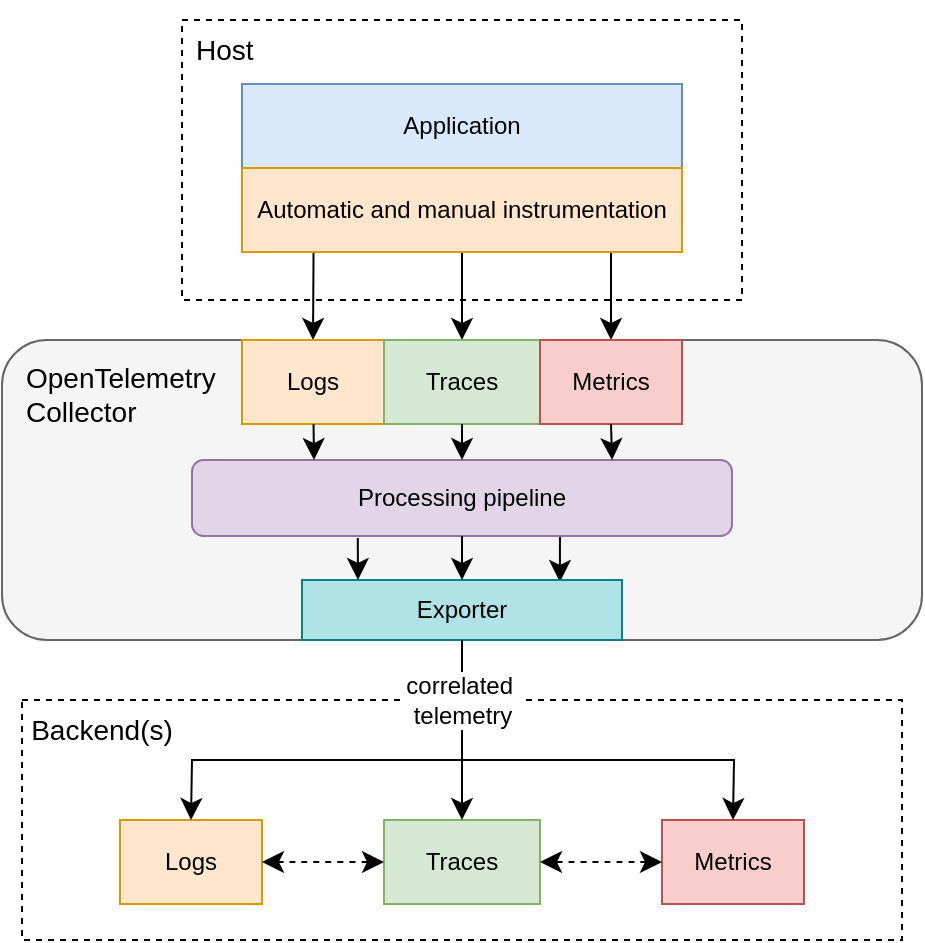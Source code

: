 <mxfile version="24.2.5" type="device">
  <diagram name="Page-1" id="LYMdJRxrYTQsAfHXI3i9">
    <mxGraphModel dx="1042" dy="538" grid="1" gridSize="10" guides="1" tooltips="1" connect="1" arrows="1" fold="1" page="0" pageScale="1" pageWidth="827" pageHeight="1169" math="0" shadow="0">
      <root>
        <mxCell id="0" />
        <mxCell id="1" parent="0" />
        <mxCell id="r6eJtlauYgoKBoreaXhq-23" value="" style="endArrow=classic;html=1;rounded=0;fontSize=12;startSize=8;endSize=8;curved=1;exitX=0.5;exitY=1;exitDx=0;exitDy=0;entryX=0.5;entryY=0;entryDx=0;entryDy=0;" parent="1" target="r6eJtlauYgoKBoreaXhq-36" edge="1">
          <mxGeometry width="50" height="50" relative="1" as="geometry">
            <mxPoint x="210" y="206" as="sourcePoint" />
            <mxPoint x="210" y="300" as="targetPoint" />
          </mxGeometry>
        </mxCell>
        <mxCell id="r6eJtlauYgoKBoreaXhq-24" value="" style="endArrow=classic;html=1;rounded=0;fontSize=12;startSize=8;endSize=8;curved=1;exitX=0.5;exitY=1;exitDx=0;exitDy=0;entryX=0.5;entryY=0;entryDx=0;entryDy=0;" parent="1" target="r6eJtlauYgoKBoreaXhq-37" edge="1">
          <mxGeometry width="50" height="50" relative="1" as="geometry">
            <mxPoint x="284.5" y="206" as="sourcePoint" />
            <mxPoint x="405" y="300" as="targetPoint" />
          </mxGeometry>
        </mxCell>
        <mxCell id="r6eJtlauYgoKBoreaXhq-33" value="" style="rounded=1;whiteSpace=wrap;html=1;fillColor=#f5f5f5;fontColor=#333333;strokeColor=#666666;" parent="1" vertex="1">
          <mxGeometry x="-20" y="280" width="460" height="150" as="geometry" />
        </mxCell>
        <mxCell id="r6eJtlauYgoKBoreaXhq-48" value="" style="endArrow=classic;html=1;rounded=0;fontSize=12;startSize=8;endSize=8;curved=1;entryX=0.806;entryY=0.033;entryDx=0;entryDy=0;entryPerimeter=0;" parent="1" target="r6eJtlauYgoKBoreaXhq-39" edge="1">
          <mxGeometry width="50" height="50" relative="1" as="geometry">
            <mxPoint x="259" y="370" as="sourcePoint" />
            <mxPoint x="220" y="410" as="targetPoint" />
          </mxGeometry>
        </mxCell>
        <mxCell id="r6eJtlauYgoKBoreaXhq-22" value="" style="endArrow=classic;html=1;rounded=0;fontSize=12;startSize=8;endSize=8;curved=1;entryX=0.5;entryY=0;entryDx=0;entryDy=0;" parent="1" target="r6eJtlauYgoKBoreaXhq-35" edge="1">
          <mxGeometry width="50" height="50" relative="1" as="geometry">
            <mxPoint x="136" y="200" as="sourcePoint" />
            <mxPoint x="40" y="300" as="targetPoint" />
          </mxGeometry>
        </mxCell>
        <mxCell id="r6eJtlauYgoKBoreaXhq-1" value="" style="rounded=0;whiteSpace=wrap;html=1;dashed=1;fillColor=none;" parent="1" vertex="1">
          <mxGeometry x="70" y="120" width="280" height="140" as="geometry" />
        </mxCell>
        <mxCell id="r6eJtlauYgoKBoreaXhq-2" value="Host" style="text;html=1;align=left;verticalAlign=middle;whiteSpace=wrap;rounded=0;fontSize=14;" parent="1" vertex="1">
          <mxGeometry x="75" y="120" width="40" height="30" as="geometry" />
        </mxCell>
        <mxCell id="r6eJtlauYgoKBoreaXhq-3" value="Application" style="rounded=0;whiteSpace=wrap;html=1;fillColor=#dae8fc;strokeColor=#6c8ebf;" parent="1" vertex="1">
          <mxGeometry x="100" y="152" width="220" height="42" as="geometry" />
        </mxCell>
        <mxCell id="r6eJtlauYgoKBoreaXhq-14" value="Automatic and manual instrumentation" style="rounded=0;whiteSpace=wrap;html=1;fillColor=#ffe6cc;strokeColor=#d79b00;" parent="1" vertex="1">
          <mxGeometry x="100" y="194" width="220" height="42" as="geometry" />
        </mxCell>
        <mxCell id="r6eJtlauYgoKBoreaXhq-15" style="edgeStyle=none;curved=1;rounded=0;orthogonalLoop=1;jettySize=auto;html=1;exitX=0.5;exitY=0;exitDx=0;exitDy=0;fontSize=12;startSize=8;endSize=8;" parent="1" source="r6eJtlauYgoKBoreaXhq-2" target="r6eJtlauYgoKBoreaXhq-2" edge="1">
          <mxGeometry relative="1" as="geometry" />
        </mxCell>
        <mxCell id="r6eJtlauYgoKBoreaXhq-28" value="" style="rounded=0;whiteSpace=wrap;html=1;dashed=1;fillColor=none;" parent="1" vertex="1">
          <mxGeometry x="-10" y="460" width="440" height="120" as="geometry" />
        </mxCell>
        <mxCell id="r6eJtlauYgoKBoreaXhq-29" value="Backend(s)" style="text;html=1;align=center;verticalAlign=middle;whiteSpace=wrap;rounded=0;fontSize=14;" parent="1" vertex="1">
          <mxGeometry y="460" width="60" height="30" as="geometry" />
        </mxCell>
        <mxCell id="r6eJtlauYgoKBoreaXhq-30" value="Logs" style="rounded=0;whiteSpace=wrap;html=1;fillColor=#ffe6cc;strokeColor=#d79b00;" parent="1" vertex="1">
          <mxGeometry x="39" y="520" width="71" height="42" as="geometry" />
        </mxCell>
        <mxCell id="r6eJtlauYgoKBoreaXhq-31" value="Traces" style="rounded=0;whiteSpace=wrap;html=1;fillColor=#d5e8d4;strokeColor=#82b366;" parent="1" vertex="1">
          <mxGeometry x="171" y="520" width="78" height="42" as="geometry" />
        </mxCell>
        <mxCell id="r6eJtlauYgoKBoreaXhq-32" value="Metrics" style="rounded=0;whiteSpace=wrap;html=1;fillColor=#f8cecc;strokeColor=#b85450;" parent="1" vertex="1">
          <mxGeometry x="310" y="520" width="71" height="42" as="geometry" />
        </mxCell>
        <mxCell id="r6eJtlauYgoKBoreaXhq-34" value="OpenTelemetry&lt;div style=&quot;font-size: 14px;&quot;&gt;Collector&lt;/div&gt;" style="text;html=1;align=left;verticalAlign=middle;whiteSpace=wrap;rounded=0;fontSize=14;" parent="1" vertex="1">
          <mxGeometry x="-10" y="292" width="60" height="30" as="geometry" />
        </mxCell>
        <mxCell id="r6eJtlauYgoKBoreaXhq-35" value="Logs" style="rounded=0;whiteSpace=wrap;html=1;fillColor=#ffe6cc;strokeColor=#d79b00;" parent="1" vertex="1">
          <mxGeometry x="100" y="280" width="71" height="42" as="geometry" />
        </mxCell>
        <mxCell id="r6eJtlauYgoKBoreaXhq-36" value="Traces" style="rounded=0;whiteSpace=wrap;html=1;fillColor=#d5e8d4;strokeColor=#82b366;" parent="1" vertex="1">
          <mxGeometry x="171" y="280" width="78" height="42" as="geometry" />
        </mxCell>
        <mxCell id="r6eJtlauYgoKBoreaXhq-37" value="Metrics" style="rounded=0;whiteSpace=wrap;html=1;fillColor=#f8cecc;strokeColor=#b85450;" parent="1" vertex="1">
          <mxGeometry x="249" y="280" width="71" height="42" as="geometry" />
        </mxCell>
        <mxCell id="r6eJtlauYgoKBoreaXhq-38" value="Processing pipeline" style="rounded=1;whiteSpace=wrap;html=1;fillColor=#e1d5e7;strokeColor=#9673a6;" parent="1" vertex="1">
          <mxGeometry x="75" y="340" width="270" height="38" as="geometry" />
        </mxCell>
        <mxCell id="r6eJtlauYgoKBoreaXhq-39" value="Exporter" style="rounded=0;whiteSpace=wrap;html=1;fillColor=#b0e3e6;strokeColor=#0e8088;" parent="1" vertex="1">
          <mxGeometry x="130" y="400" width="160" height="30" as="geometry" />
        </mxCell>
        <mxCell id="r6eJtlauYgoKBoreaXhq-40" value="" style="endArrow=classic;html=1;rounded=0;fontSize=12;startSize=8;endSize=8;curved=0;exitX=0.5;exitY=1;exitDx=0;exitDy=0;entryX=0.5;entryY=0;entryDx=0;entryDy=0;" parent="1" source="r6eJtlauYgoKBoreaXhq-39" target="r6eJtlauYgoKBoreaXhq-32" edge="1">
          <mxGeometry width="50" height="50" relative="1" as="geometry">
            <mxPoint x="160" y="530" as="sourcePoint" />
            <mxPoint x="210" y="480" as="targetPoint" />
            <Array as="points">
              <mxPoint x="210" y="490" />
              <mxPoint x="346" y="490" />
            </Array>
          </mxGeometry>
        </mxCell>
        <mxCell id="r6eJtlauYgoKBoreaXhq-51" value="correlated&amp;nbsp;&lt;div&gt;telemetry&lt;/div&gt;" style="edgeLabel;html=1;align=center;verticalAlign=middle;resizable=0;points=[];fontSize=12;" parent="r6eJtlauYgoKBoreaXhq-40" vertex="1" connectable="0">
          <mxGeometry x="-0.578" relative="1" as="geometry">
            <mxPoint y="-18" as="offset" />
          </mxGeometry>
        </mxCell>
        <mxCell id="r6eJtlauYgoKBoreaXhq-41" value="" style="endArrow=classic;html=1;rounded=0;fontSize=12;startSize=8;endSize=8;curved=1;entryX=0.5;entryY=0;entryDx=0;entryDy=0;" parent="1" target="r6eJtlauYgoKBoreaXhq-31" edge="1">
          <mxGeometry width="50" height="50" relative="1" as="geometry">
            <mxPoint x="210" y="490" as="sourcePoint" />
            <mxPoint x="210" y="440" as="targetPoint" />
          </mxGeometry>
        </mxCell>
        <mxCell id="r6eJtlauYgoKBoreaXhq-42" value="" style="endArrow=classic;html=1;rounded=0;fontSize=12;startSize=8;endSize=8;curved=0;entryX=0.5;entryY=0;entryDx=0;entryDy=0;" parent="1" target="r6eJtlauYgoKBoreaXhq-30" edge="1">
          <mxGeometry width="50" height="50" relative="1" as="geometry">
            <mxPoint x="210" y="490" as="sourcePoint" />
            <mxPoint x="210" y="440" as="targetPoint" />
            <Array as="points">
              <mxPoint x="75" y="490" />
            </Array>
          </mxGeometry>
        </mxCell>
        <mxCell id="r6eJtlauYgoKBoreaXhq-43" style="edgeStyle=none;curved=1;rounded=0;orthogonalLoop=1;jettySize=auto;html=1;fontSize=12;startSize=8;endSize=8;" parent="1" source="r6eJtlauYgoKBoreaXhq-35" edge="1">
          <mxGeometry relative="1" as="geometry">
            <mxPoint x="136" y="340" as="targetPoint" />
          </mxGeometry>
        </mxCell>
        <mxCell id="r6eJtlauYgoKBoreaXhq-44" style="edgeStyle=none;curved=1;rounded=0;orthogonalLoop=1;jettySize=auto;html=1;fontSize=12;startSize=8;endSize=8;exitX=0.5;exitY=1;exitDx=0;exitDy=0;entryX=0.5;entryY=0;entryDx=0;entryDy=0;" parent="1" source="r6eJtlauYgoKBoreaXhq-36" target="r6eJtlauYgoKBoreaXhq-38" edge="1">
          <mxGeometry relative="1" as="geometry">
            <mxPoint x="146" y="332" as="sourcePoint" />
            <mxPoint x="146" y="350" as="targetPoint" />
          </mxGeometry>
        </mxCell>
        <mxCell id="r6eJtlauYgoKBoreaXhq-45" style="edgeStyle=none;curved=1;rounded=0;orthogonalLoop=1;jettySize=auto;html=1;fontSize=12;startSize=8;endSize=8;exitX=0.5;exitY=1;exitDx=0;exitDy=0;entryX=0.778;entryY=0;entryDx=0;entryDy=0;entryPerimeter=0;" parent="1" source="r6eJtlauYgoKBoreaXhq-37" target="r6eJtlauYgoKBoreaXhq-38" edge="1">
          <mxGeometry relative="1" as="geometry">
            <mxPoint x="220" y="332" as="sourcePoint" />
            <mxPoint x="220" y="350" as="targetPoint" />
          </mxGeometry>
        </mxCell>
        <mxCell id="r6eJtlauYgoKBoreaXhq-46" value="" style="endArrow=classic;html=1;rounded=0;fontSize=12;startSize=8;endSize=8;curved=1;exitX=0.307;exitY=1.026;exitDx=0;exitDy=0;exitPerimeter=0;" parent="1" source="r6eJtlauYgoKBoreaXhq-38" edge="1">
          <mxGeometry width="50" height="50" relative="1" as="geometry">
            <mxPoint x="190" y="430" as="sourcePoint" />
            <mxPoint x="158" y="400" as="targetPoint" />
          </mxGeometry>
        </mxCell>
        <mxCell id="r6eJtlauYgoKBoreaXhq-47" value="" style="endArrow=classic;html=1;rounded=0;fontSize=12;startSize=8;endSize=8;curved=1;exitX=0.5;exitY=1;exitDx=0;exitDy=0;entryX=0.5;entryY=0;entryDx=0;entryDy=0;" parent="1" source="r6eJtlauYgoKBoreaXhq-38" target="r6eJtlauYgoKBoreaXhq-39" edge="1">
          <mxGeometry width="50" height="50" relative="1" as="geometry">
            <mxPoint x="168" y="389" as="sourcePoint" />
            <mxPoint x="168" y="410" as="targetPoint" />
          </mxGeometry>
        </mxCell>
        <mxCell id="r6eJtlauYgoKBoreaXhq-49" value="" style="endArrow=classic;startArrow=classic;html=1;rounded=0;fontSize=12;startSize=8;endSize=8;curved=1;exitX=1;exitY=0.5;exitDx=0;exitDy=0;entryX=0;entryY=0.5;entryDx=0;entryDy=0;dashed=1;" parent="1" source="r6eJtlauYgoKBoreaXhq-30" target="r6eJtlauYgoKBoreaXhq-31" edge="1">
          <mxGeometry width="50" height="50" relative="1" as="geometry">
            <mxPoint x="150" y="510" as="sourcePoint" />
            <mxPoint x="200" y="460" as="targetPoint" />
            <Array as="points">
              <mxPoint x="140" y="541" />
            </Array>
          </mxGeometry>
        </mxCell>
        <mxCell id="r6eJtlauYgoKBoreaXhq-50" value="" style="endArrow=classic;startArrow=classic;html=1;rounded=0;fontSize=12;startSize=8;endSize=8;curved=1;exitX=0;exitY=0.5;exitDx=0;exitDy=0;entryX=1;entryY=0.5;entryDx=0;entryDy=0;dashed=1;" parent="1" source="r6eJtlauYgoKBoreaXhq-32" target="r6eJtlauYgoKBoreaXhq-31" edge="1">
          <mxGeometry width="50" height="50" relative="1" as="geometry">
            <mxPoint x="120" y="551" as="sourcePoint" />
            <mxPoint x="181" y="551" as="targetPoint" />
          </mxGeometry>
        </mxCell>
      </root>
    </mxGraphModel>
  </diagram>
</mxfile>
